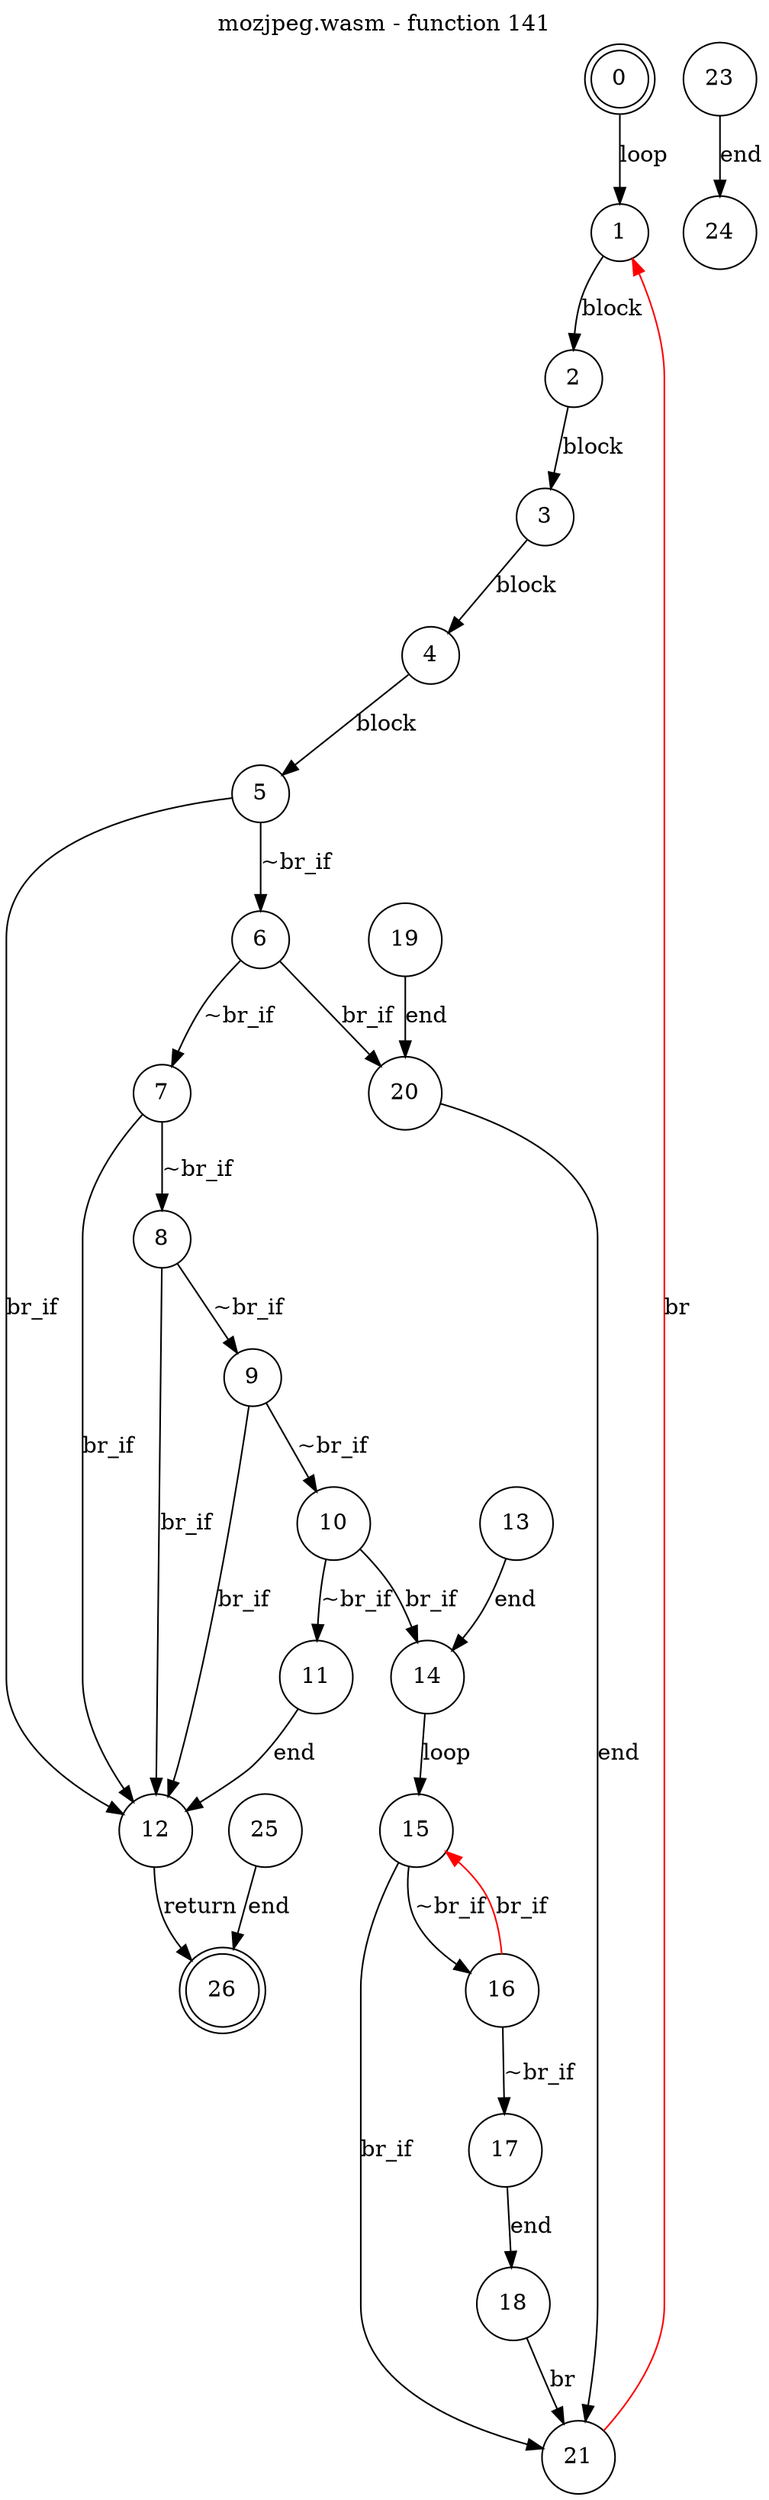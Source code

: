 digraph finite_state_machine {
    label = "mozjpeg.wasm - function 141"
    labelloc =  t
    labelfontsize = 16
    labelfontcolor = black
    labelfontname = "Helvetica"
    node [shape = doublecircle]; 0 26;
    node [shape = circle];
    0 -> 1[label = "loop"];
    1 -> 2[label = "block"];
    2 -> 3[label = "block"];
    3 -> 4[label = "block"];
    4 -> 5[label = "block"];
    5 -> 6[label = "~br_if"];
    5 -> 12[label = "br_if"];
    6 -> 7[label = "~br_if"];
    6 -> 20[label = "br_if"];
    7 -> 8[label = "~br_if"];
    7 -> 12[label = "br_if"];
    8 -> 9[label = "~br_if"];
    8 -> 12[label = "br_if"];
    9 -> 10[label = "~br_if"];
    9 -> 12[label = "br_if"];
    10 -> 11[label = "~br_if"];
    10 -> 14[label = "br_if"];
    11 -> 12[label = "end"];
    12 -> 26[label = "return"];
    13 -> 14[label = "end"];
    14 -> 15[label = "loop"];
    15 -> 16[label = "~br_if"];
    15 -> 21[label = "br_if"];
    16 -> 17[label = "~br_if"];
    16 -> 15[color="red" label = "br_if"];
    17 -> 18[label = "end"];
    18 -> 21[label = "br"];
    19 -> 20[label = "end"];
    20 -> 21[label = "end"];
    21 -> 1[color="red" label = "br"];
    23 -> 24[label = "end"];
    25 -> 26[label = "end"];
}
